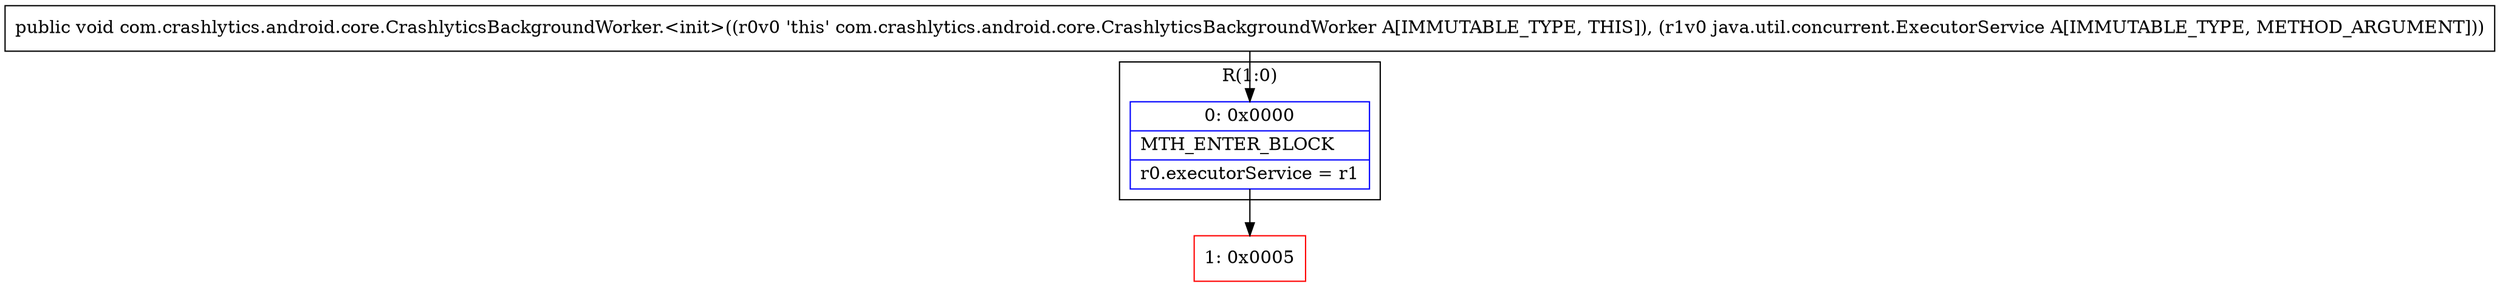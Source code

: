 digraph "CFG forcom.crashlytics.android.core.CrashlyticsBackgroundWorker.\<init\>(Ljava\/util\/concurrent\/ExecutorService;)V" {
subgraph cluster_Region_780195157 {
label = "R(1:0)";
node [shape=record,color=blue];
Node_0 [shape=record,label="{0\:\ 0x0000|MTH_ENTER_BLOCK\l|r0.executorService = r1\l}"];
}
Node_1 [shape=record,color=red,label="{1\:\ 0x0005}"];
MethodNode[shape=record,label="{public void com.crashlytics.android.core.CrashlyticsBackgroundWorker.\<init\>((r0v0 'this' com.crashlytics.android.core.CrashlyticsBackgroundWorker A[IMMUTABLE_TYPE, THIS]), (r1v0 java.util.concurrent.ExecutorService A[IMMUTABLE_TYPE, METHOD_ARGUMENT])) }"];
MethodNode -> Node_0;
Node_0 -> Node_1;
}

